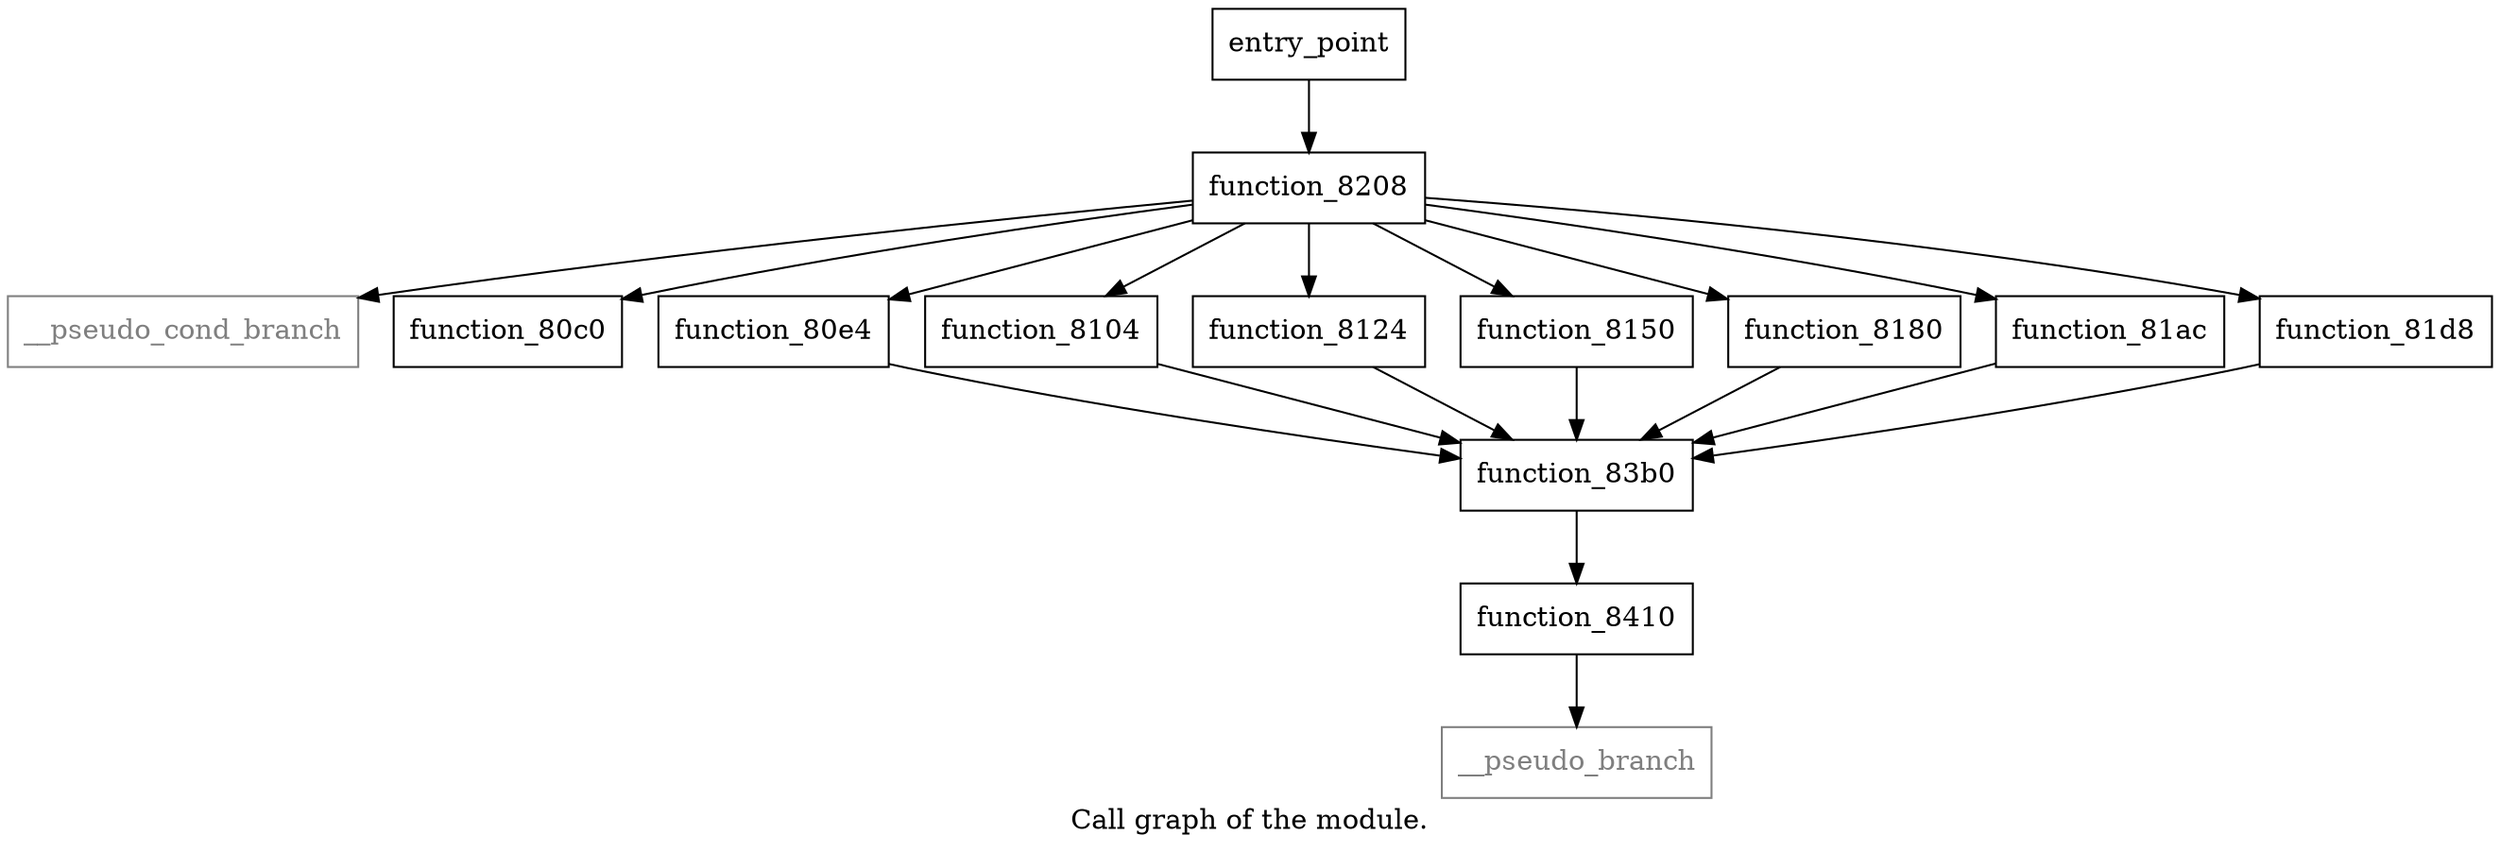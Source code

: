 digraph "Call graph of the module." {
  label="Call graph of the module.";
  node [shape=record];

  Node___pseudo_branch [color="gray50", fontcolor="gray50", label="{__pseudo_branch}"];
  Node___pseudo_cond_branch [color="gray50", fontcolor="gray50", label="{__pseudo_cond_branch}"];
  Node_function_80c0 [label="{function_80c0}"];
  Node_function_80e4 [label="{function_80e4}"];
  Node_function_8104 [label="{function_8104}"];
  Node_function_8124 [label="{function_8124}"];
  Node_function_8150 [label="{function_8150}"];
  Node_function_8180 [label="{function_8180}"];
  Node_function_81ac [label="{function_81ac}"];
  Node_function_81d8 [label="{function_81d8}"];
  Node_function_8208 [label="{function_8208}"];
  Node_entry_point [label="{entry_point}"];
  Node_function_83b0 [label="{function_83b0}"];
  Node_function_8410 [label="{function_8410}"];
  Node_function_80e4 -> Node_function_83b0;
  Node_function_8104 -> Node_function_83b0;
  Node_function_8124 -> Node_function_83b0;
  Node_function_8150 -> Node_function_83b0;
  Node_function_8180 -> Node_function_83b0;
  Node_function_81ac -> Node_function_83b0;
  Node_function_81d8 -> Node_function_83b0;
  Node_function_8208 -> Node___pseudo_cond_branch;
  Node_function_8208 -> Node_function_80c0;
  Node_function_8208 -> Node_function_80e4;
  Node_function_8208 -> Node_function_8104;
  Node_function_8208 -> Node_function_8124;
  Node_function_8208 -> Node_function_8150;
  Node_function_8208 -> Node_function_8180;
  Node_function_8208 -> Node_function_81ac;
  Node_function_8208 -> Node_function_81d8;
  Node_entry_point -> Node_function_8208;
  Node_function_83b0 -> Node_function_8410;
  Node_function_8410 -> Node___pseudo_branch;
}
